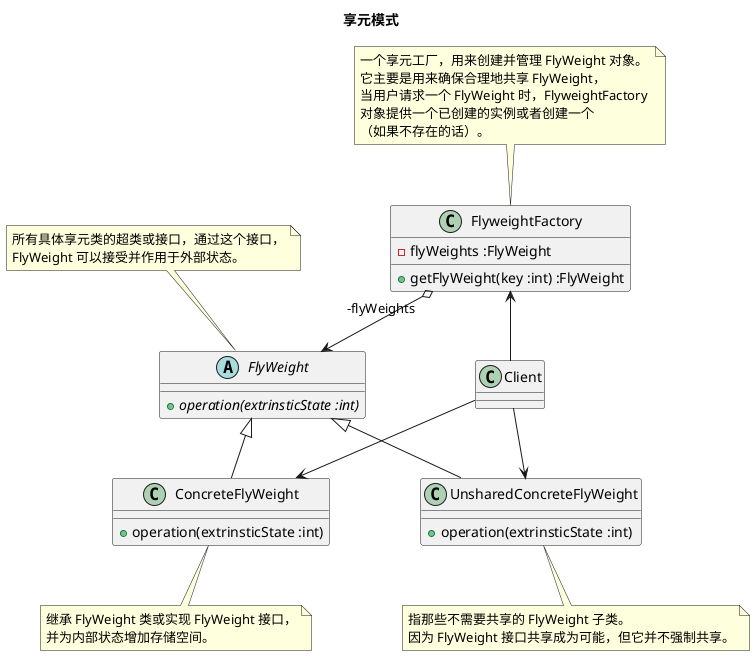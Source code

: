 @startuml
skinparam nodesep 90

title <b>享元模式</b>

class FlyweightFactory {
  - flyWeights :FlyWeight
  + getFlyWeight(key :int) :FlyWeight
}
note top:一个享元工厂，用来创建并管理 FlyWeight 对象。\n它主要是用来确保合理地共享 FlyWeight，\n当用户请求一个 FlyWeight 时，FlyweightFactory \n对象提供一个已创建的实例或者创建一个\n（如果不存在的话）。

abstract class FlyWeight {
  + {abstract} operation(extrinsticState :int)
}
note top: 所有具体享元类的超类或接口，通过这个接口，\nFlyWeight 可以接受并作用于外部状态。

class ConcreteFlyWeight {
  + operation(extrinsticState :int)
}
note bottom: 继承 FlyWeight 类或实现 FlyWeight 接口，\n并为内部状态增加存储空间。

class UnsharedConcreteFlyWeight {
  + operation(extrinsticState :int)
}
note bottom: 指那些不需要共享的 FlyWeight 子类。\n因为 FlyWeight 接口共享成为可能，但它并不强制共享。

class Client

FlyweightFactory "-flyWeights" o-right-> FlyWeight

FlyWeight <|-- ConcreteFlyWeight
FlyWeight <|-- UnsharedConcreteFlyWeight

FlyweightFactory <-- Client

Client --> ConcreteFlyWeight
Client --> UnsharedConcreteFlyWeight


@enduml
